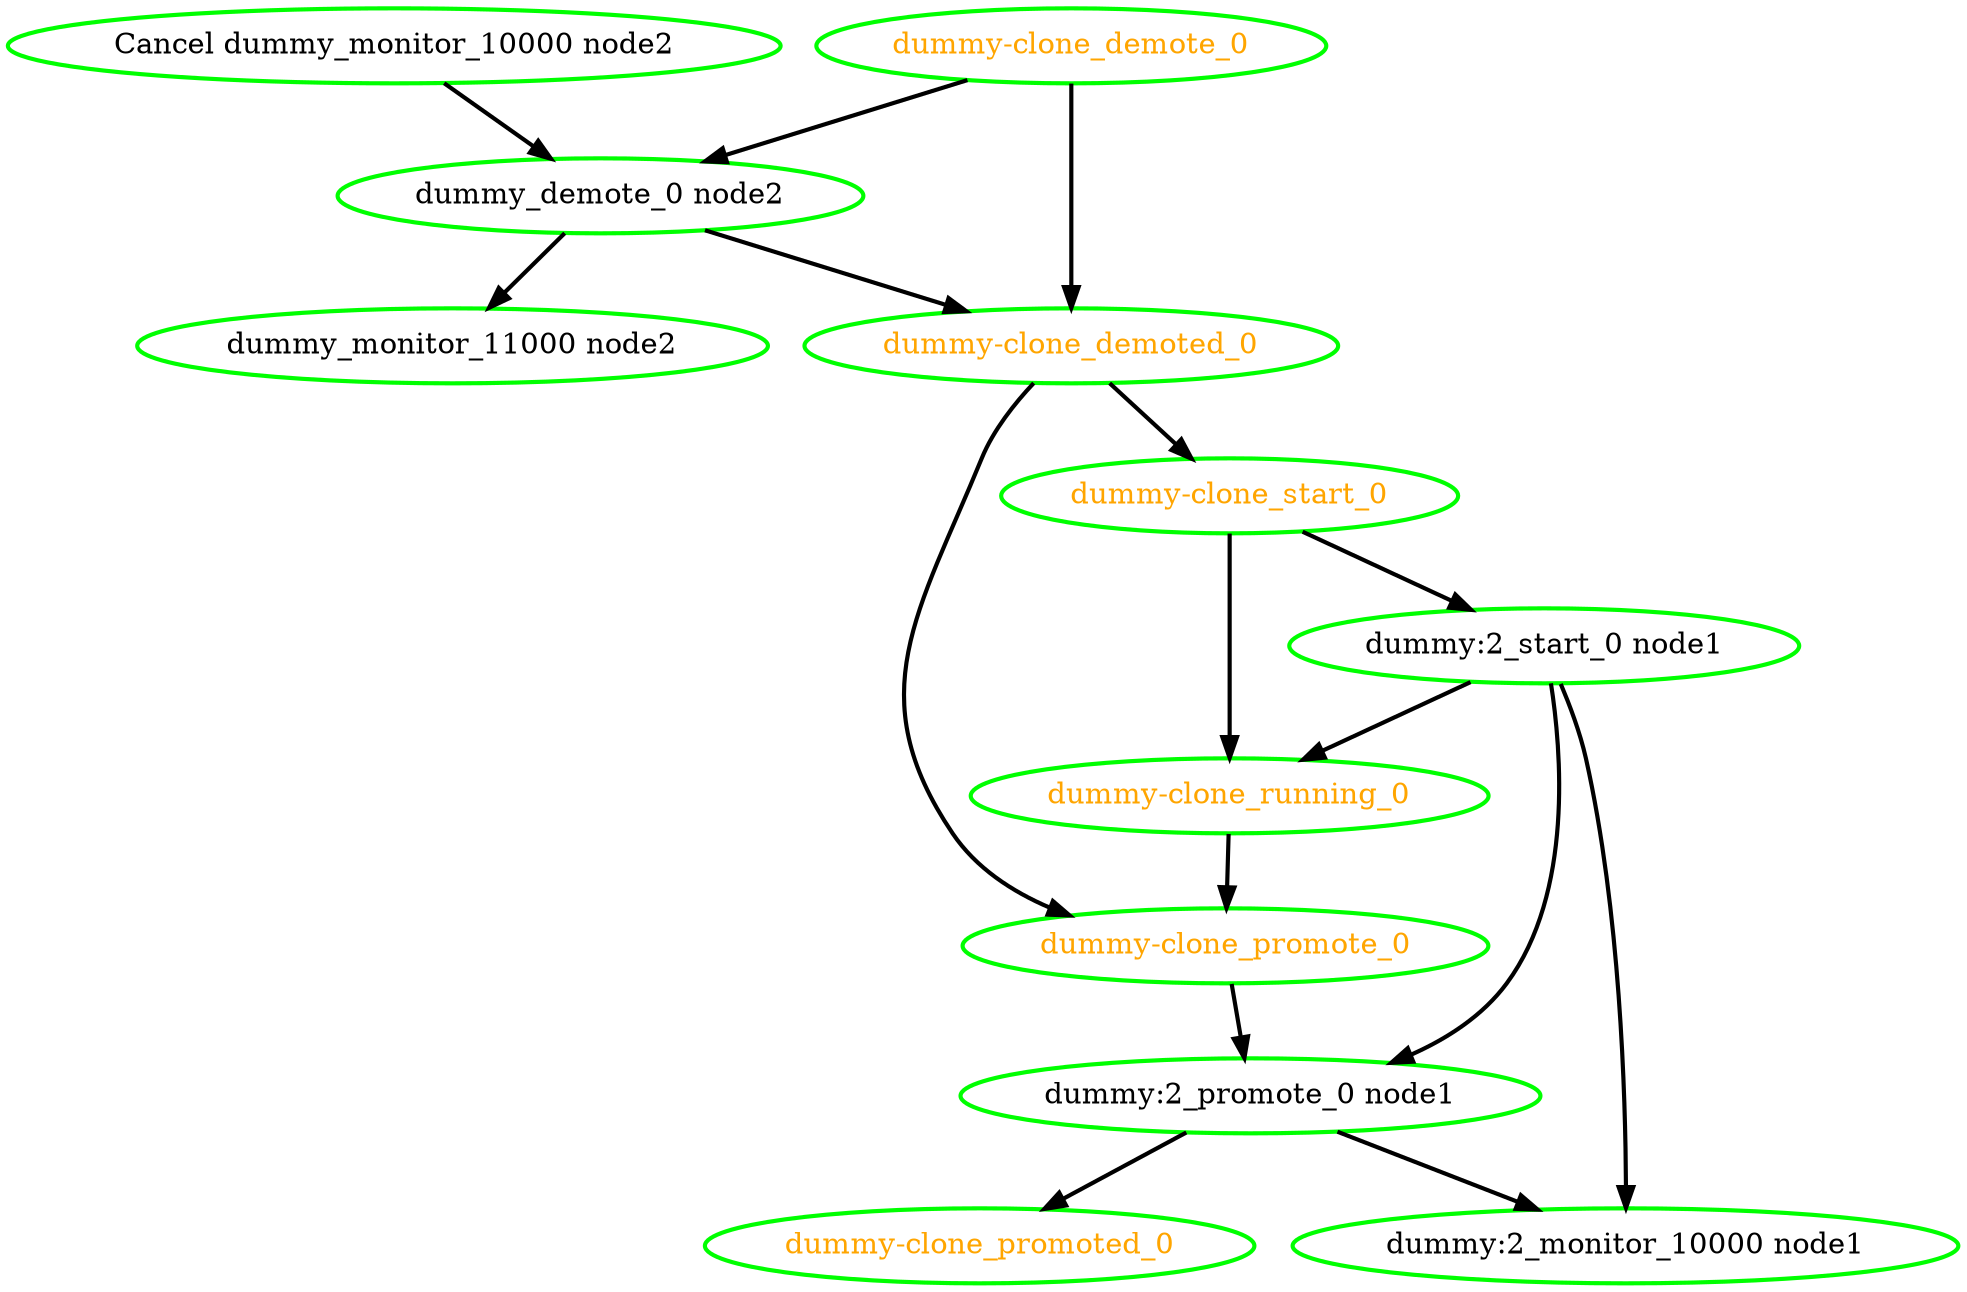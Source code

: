  digraph "g" {
"Cancel dummy_monitor_10000 node2" -> "dummy_demote_0 node2" [ style = bold]
"Cancel dummy_monitor_10000 node2" [ style=bold color="green" fontcolor="black"]
"dummy-clone_demote_0" -> "dummy-clone_demoted_0" [ style = bold]
"dummy-clone_demote_0" -> "dummy_demote_0 node2" [ style = bold]
"dummy-clone_demote_0" [ style=bold color="green" fontcolor="orange"]
"dummy-clone_demoted_0" -> "dummy-clone_promote_0" [ style = bold]
"dummy-clone_demoted_0" -> "dummy-clone_start_0" [ style = bold]
"dummy-clone_demoted_0" [ style=bold color="green" fontcolor="orange"]
"dummy-clone_promote_0" -> "dummy:2_promote_0 node1" [ style = bold]
"dummy-clone_promote_0" [ style=bold color="green" fontcolor="orange"]
"dummy-clone_promoted_0" [ style=bold color="green" fontcolor="orange"]
"dummy-clone_running_0" -> "dummy-clone_promote_0" [ style = bold]
"dummy-clone_running_0" [ style=bold color="green" fontcolor="orange"]
"dummy-clone_start_0" -> "dummy-clone_running_0" [ style = bold]
"dummy-clone_start_0" -> "dummy:2_start_0 node1" [ style = bold]
"dummy-clone_start_0" [ style=bold color="green" fontcolor="orange"]
"dummy:2_monitor_10000 node1" [ style=bold color="green" fontcolor="black"]
"dummy:2_promote_0 node1" -> "dummy-clone_promoted_0" [ style = bold]
"dummy:2_promote_0 node1" -> "dummy:2_monitor_10000 node1" [ style = bold]
"dummy:2_promote_0 node1" [ style=bold color="green" fontcolor="black"]
"dummy:2_start_0 node1" -> "dummy-clone_running_0" [ style = bold]
"dummy:2_start_0 node1" -> "dummy:2_monitor_10000 node1" [ style = bold]
"dummy:2_start_0 node1" -> "dummy:2_promote_0 node1" [ style = bold]
"dummy:2_start_0 node1" [ style=bold color="green" fontcolor="black"]
"dummy_demote_0 node2" -> "dummy-clone_demoted_0" [ style = bold]
"dummy_demote_0 node2" -> "dummy_monitor_11000 node2" [ style = bold]
"dummy_demote_0 node2" [ style=bold color="green" fontcolor="black"]
"dummy_monitor_11000 node2" [ style=bold color="green" fontcolor="black"]
}
